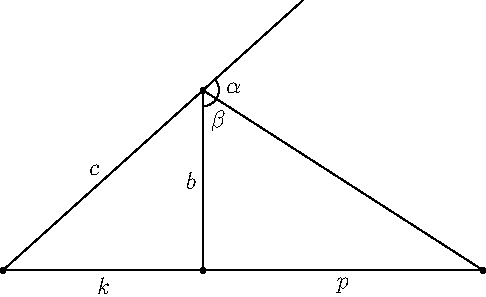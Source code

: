 // Generelized Exterior Bisector Theorem states that
// let ABC be a triangle and
// let D be a point outside AB
// let E be a point outside BC
// let alpha be angle between EA and AD
// let beta be angle between EA and AC
// then EC / EB = AC / AB


import geometry;


// Define points for triangle
point A = (100.0, 90.0),
	B = (0.0, 0.0),
	C = (100.0, 0.0);


// Define and draw main triangle
triangle maintrig = triangle(A, B, C);
draw(maintrig);


// Get a point in segment AB
point D = relpoint(maintrig.BA, 1.5);


// Get a point in segment BC
point E = relpoint(maintrig.BC, 2.4);


// Draw segmets connecting E and D
draw(A--D);
draw(A--E);
draw(C--E);


// Label segments, mark points and angles accordingly
label("$b$", A--C);
label("$c$", A--B);
label("$k$", B--C);
label("$p$", C--E);

dot(A);
dot(B);
dot(C);
dot(E);

markangle("$\alpha$", E, A, D, radius=8);
markangle("$\beta$", C, A, E, radius=8);
